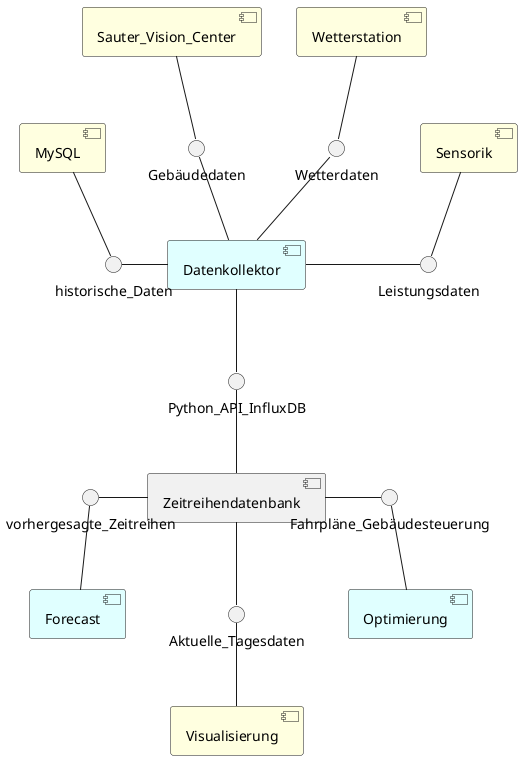 @startuml


component MySQL #LightYellow{
}

component Sauter_Vision_Center #LightYellow{
}

component Wetterstation #LightYellow{
}

component Sensorik  #LightYellow {
}


component Datenkollektor #LightCyan {

}


    [Zeitreihendatenbank]


[Zeitreihendatenbank] -up- Python_API_InfluxDB

historische_Daten -up- MySQL
Gebäudedaten -up- Sauter_Vision_Center
Wetterdaten -up- Wetterstation
Leistungsdaten -up- Sensorik

historische_Daten -right- Datenkollektor
Gebäudedaten -- Datenkollektor
Wetterdaten -- Datenkollektor
Leistungsdaten -left- Datenkollektor

Python_API_InfluxDB -up- Datenkollektor


component Forecast #LightCyan {

}


component Visualisierung #LightYellow {

}


component Optimierung #LightCyan {

}

Visualisierung -up- Aktuelle_Tagesdaten
Optimierung -up- Fahrpläne_Gebäudesteuerung
Forecast -up- vorhergesagte_Zeitreihen


Aktuelle_Tagesdaten -up- Zeitreihendatenbank
Fahrpläne_Gebäudesteuerung  -left- Zeitreihendatenbank
vorhergesagte_Zeitreihen  -right- Zeitreihendatenbank

















@enduml